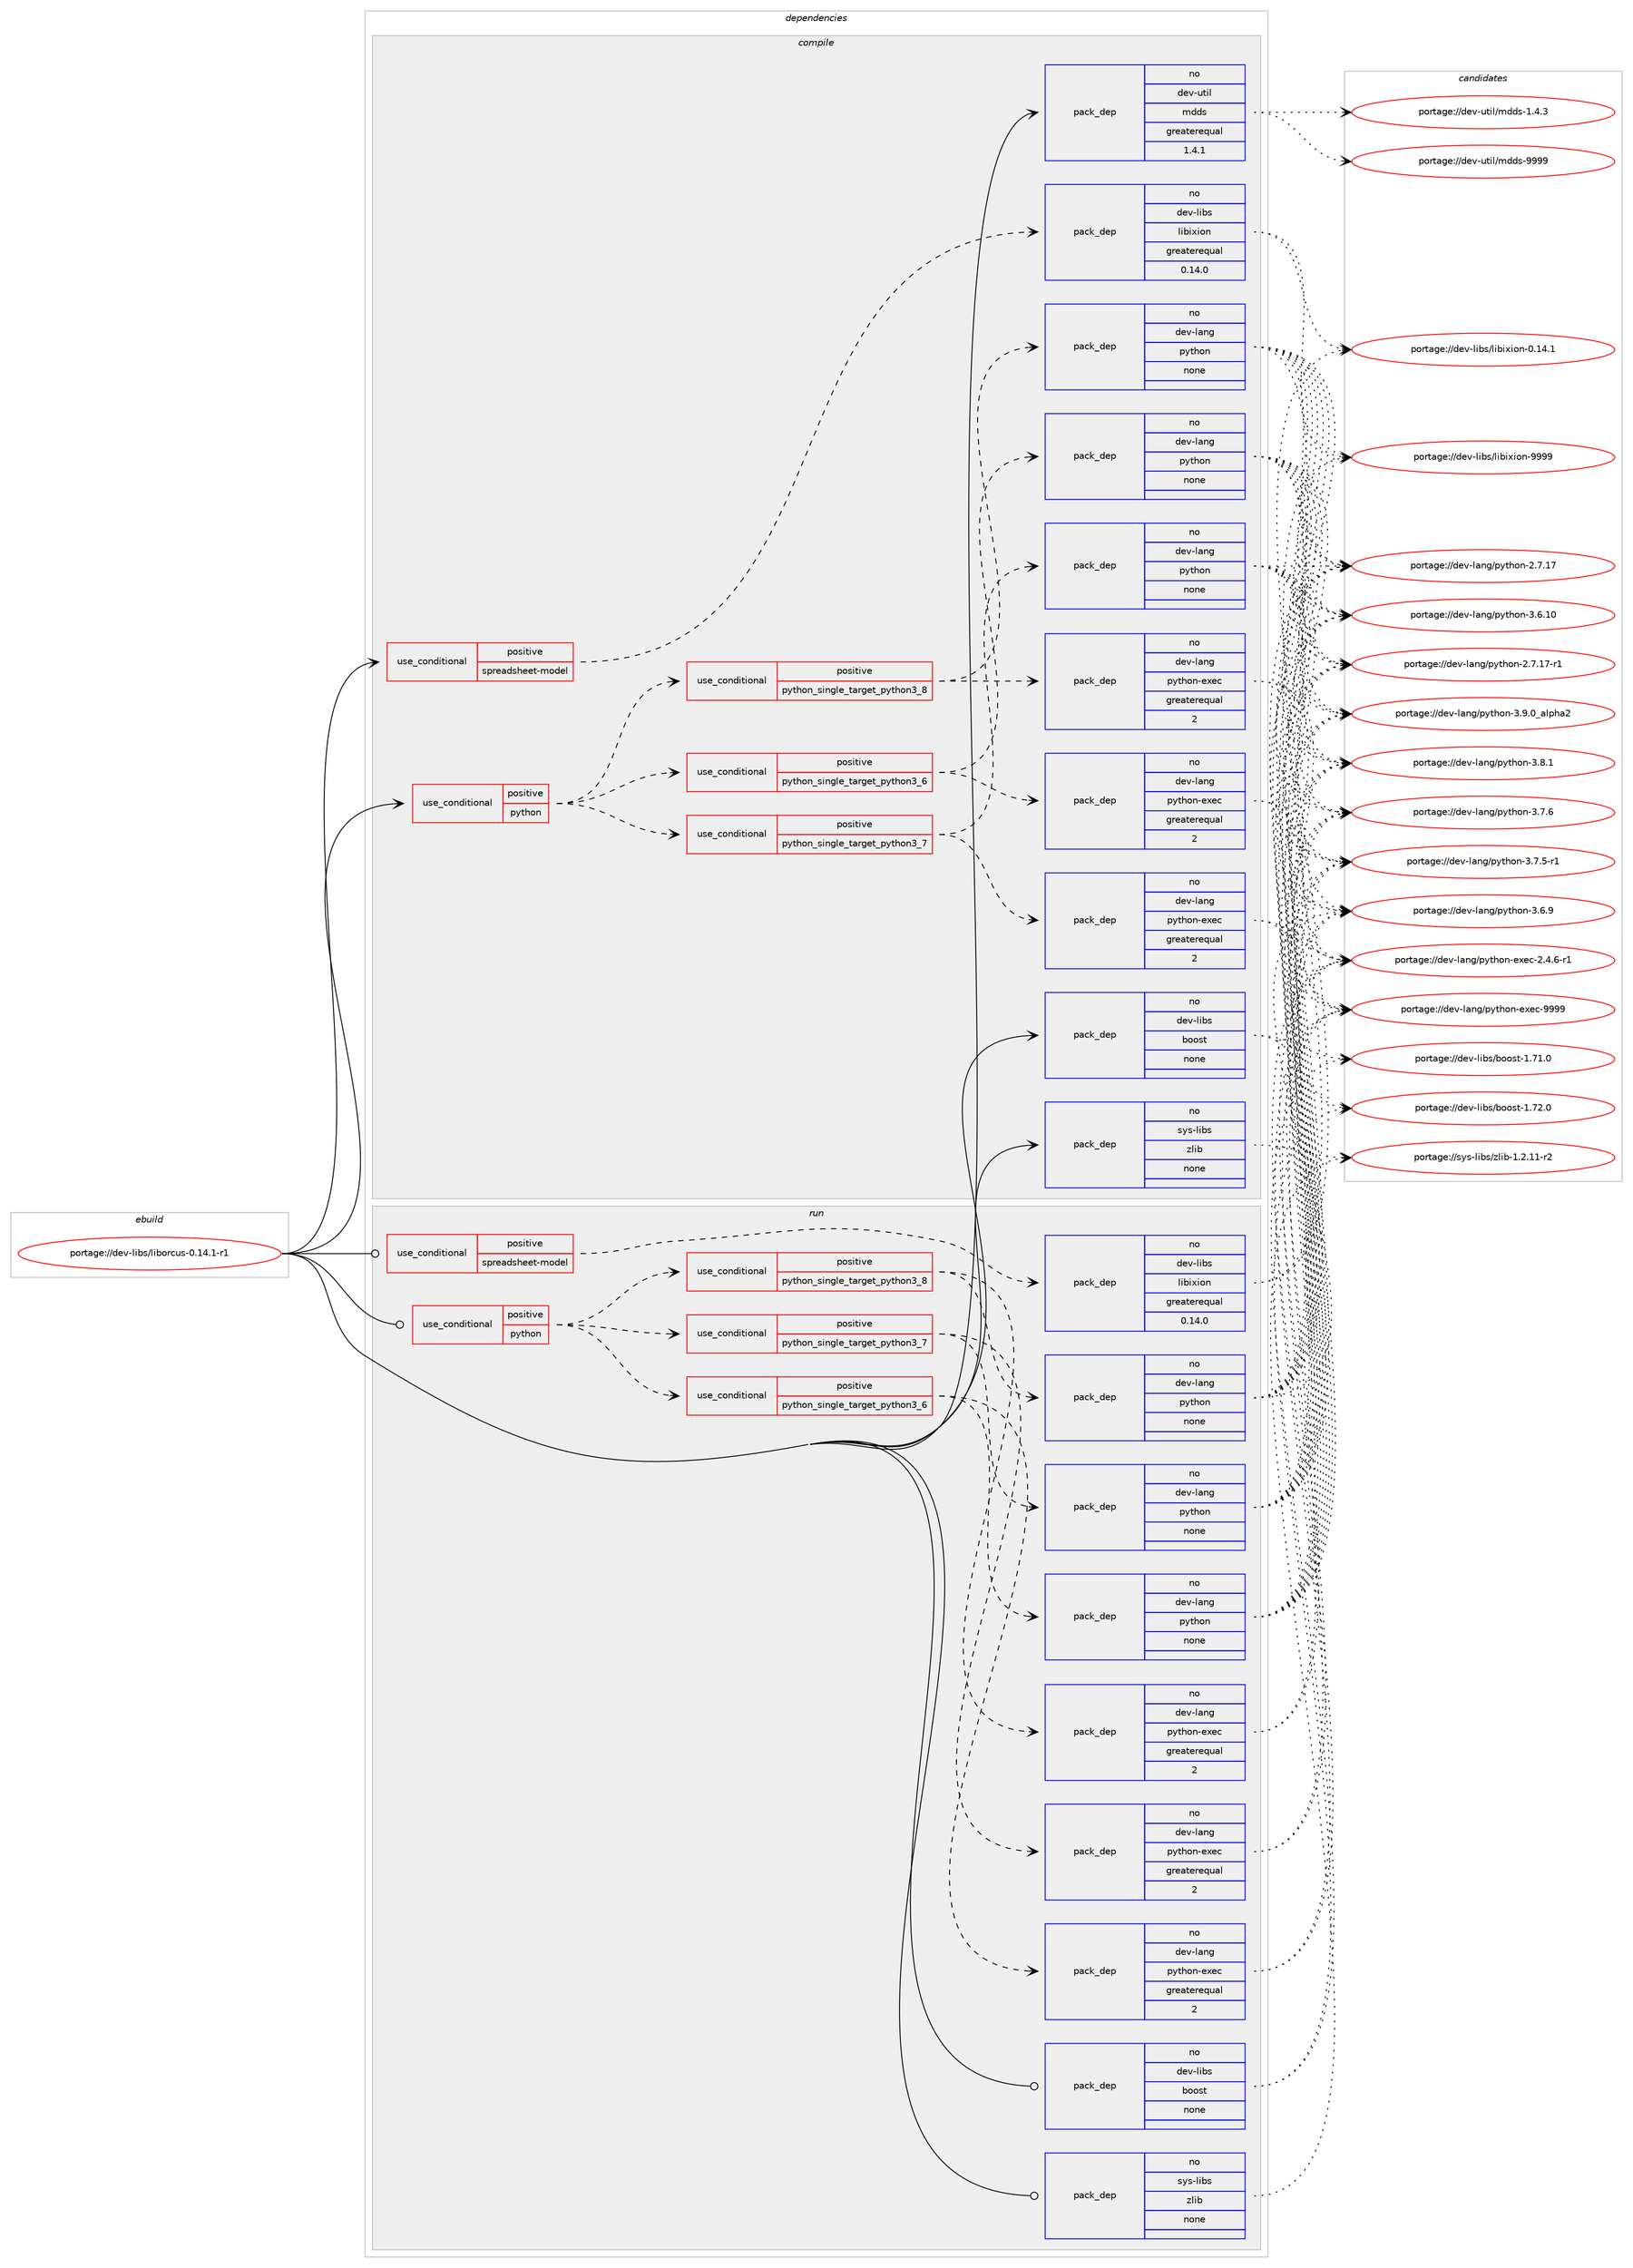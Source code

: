 digraph prolog {

# *************
# Graph options
# *************

newrank=true;
concentrate=true;
compound=true;
graph [rankdir=LR,fontname=Helvetica,fontsize=10,ranksep=1.5];#, ranksep=2.5, nodesep=0.2];
edge  [arrowhead=vee];
node  [fontname=Helvetica,fontsize=10];

# **********
# The ebuild
# **********

subgraph cluster_leftcol {
color=gray;
label=<<i>ebuild</i>>;
id [label="portage://dev-libs/liborcus-0.14.1-r1", color=red, width=4, href="../dev-libs/liborcus-0.14.1-r1.svg"];
}

# ****************
# The dependencies
# ****************

subgraph cluster_midcol {
color=gray;
label=<<i>dependencies</i>>;
subgraph cluster_compile {
fillcolor="#eeeeee";
style=filled;
label=<<i>compile</i>>;
subgraph cond125074 {
dependency511496 [label=<<TABLE BORDER="0" CELLBORDER="1" CELLSPACING="0" CELLPADDING="4"><TR><TD ROWSPAN="3" CELLPADDING="10">use_conditional</TD></TR><TR><TD>positive</TD></TR><TR><TD>python</TD></TR></TABLE>>, shape=none, color=red];
subgraph cond125075 {
dependency511497 [label=<<TABLE BORDER="0" CELLBORDER="1" CELLSPACING="0" CELLPADDING="4"><TR><TD ROWSPAN="3" CELLPADDING="10">use_conditional</TD></TR><TR><TD>positive</TD></TR><TR><TD>python_single_target_python3_6</TD></TR></TABLE>>, shape=none, color=red];
subgraph pack381172 {
dependency511498 [label=<<TABLE BORDER="0" CELLBORDER="1" CELLSPACING="0" CELLPADDING="4" WIDTH="220"><TR><TD ROWSPAN="6" CELLPADDING="30">pack_dep</TD></TR><TR><TD WIDTH="110">no</TD></TR><TR><TD>dev-lang</TD></TR><TR><TD>python</TD></TR><TR><TD>none</TD></TR><TR><TD></TD></TR></TABLE>>, shape=none, color=blue];
}
dependency511497:e -> dependency511498:w [weight=20,style="dashed",arrowhead="vee"];
subgraph pack381173 {
dependency511499 [label=<<TABLE BORDER="0" CELLBORDER="1" CELLSPACING="0" CELLPADDING="4" WIDTH="220"><TR><TD ROWSPAN="6" CELLPADDING="30">pack_dep</TD></TR><TR><TD WIDTH="110">no</TD></TR><TR><TD>dev-lang</TD></TR><TR><TD>python-exec</TD></TR><TR><TD>greaterequal</TD></TR><TR><TD>2</TD></TR></TABLE>>, shape=none, color=blue];
}
dependency511497:e -> dependency511499:w [weight=20,style="dashed",arrowhead="vee"];
}
dependency511496:e -> dependency511497:w [weight=20,style="dashed",arrowhead="vee"];
subgraph cond125076 {
dependency511500 [label=<<TABLE BORDER="0" CELLBORDER="1" CELLSPACING="0" CELLPADDING="4"><TR><TD ROWSPAN="3" CELLPADDING="10">use_conditional</TD></TR><TR><TD>positive</TD></TR><TR><TD>python_single_target_python3_7</TD></TR></TABLE>>, shape=none, color=red];
subgraph pack381174 {
dependency511501 [label=<<TABLE BORDER="0" CELLBORDER="1" CELLSPACING="0" CELLPADDING="4" WIDTH="220"><TR><TD ROWSPAN="6" CELLPADDING="30">pack_dep</TD></TR><TR><TD WIDTH="110">no</TD></TR><TR><TD>dev-lang</TD></TR><TR><TD>python</TD></TR><TR><TD>none</TD></TR><TR><TD></TD></TR></TABLE>>, shape=none, color=blue];
}
dependency511500:e -> dependency511501:w [weight=20,style="dashed",arrowhead="vee"];
subgraph pack381175 {
dependency511502 [label=<<TABLE BORDER="0" CELLBORDER="1" CELLSPACING="0" CELLPADDING="4" WIDTH="220"><TR><TD ROWSPAN="6" CELLPADDING="30">pack_dep</TD></TR><TR><TD WIDTH="110">no</TD></TR><TR><TD>dev-lang</TD></TR><TR><TD>python-exec</TD></TR><TR><TD>greaterequal</TD></TR><TR><TD>2</TD></TR></TABLE>>, shape=none, color=blue];
}
dependency511500:e -> dependency511502:w [weight=20,style="dashed",arrowhead="vee"];
}
dependency511496:e -> dependency511500:w [weight=20,style="dashed",arrowhead="vee"];
subgraph cond125077 {
dependency511503 [label=<<TABLE BORDER="0" CELLBORDER="1" CELLSPACING="0" CELLPADDING="4"><TR><TD ROWSPAN="3" CELLPADDING="10">use_conditional</TD></TR><TR><TD>positive</TD></TR><TR><TD>python_single_target_python3_8</TD></TR></TABLE>>, shape=none, color=red];
subgraph pack381176 {
dependency511504 [label=<<TABLE BORDER="0" CELLBORDER="1" CELLSPACING="0" CELLPADDING="4" WIDTH="220"><TR><TD ROWSPAN="6" CELLPADDING="30">pack_dep</TD></TR><TR><TD WIDTH="110">no</TD></TR><TR><TD>dev-lang</TD></TR><TR><TD>python</TD></TR><TR><TD>none</TD></TR><TR><TD></TD></TR></TABLE>>, shape=none, color=blue];
}
dependency511503:e -> dependency511504:w [weight=20,style="dashed",arrowhead="vee"];
subgraph pack381177 {
dependency511505 [label=<<TABLE BORDER="0" CELLBORDER="1" CELLSPACING="0" CELLPADDING="4" WIDTH="220"><TR><TD ROWSPAN="6" CELLPADDING="30">pack_dep</TD></TR><TR><TD WIDTH="110">no</TD></TR><TR><TD>dev-lang</TD></TR><TR><TD>python-exec</TD></TR><TR><TD>greaterequal</TD></TR><TR><TD>2</TD></TR></TABLE>>, shape=none, color=blue];
}
dependency511503:e -> dependency511505:w [weight=20,style="dashed",arrowhead="vee"];
}
dependency511496:e -> dependency511503:w [weight=20,style="dashed",arrowhead="vee"];
}
id:e -> dependency511496:w [weight=20,style="solid",arrowhead="vee"];
subgraph cond125078 {
dependency511506 [label=<<TABLE BORDER="0" CELLBORDER="1" CELLSPACING="0" CELLPADDING="4"><TR><TD ROWSPAN="3" CELLPADDING="10">use_conditional</TD></TR><TR><TD>positive</TD></TR><TR><TD>spreadsheet-model</TD></TR></TABLE>>, shape=none, color=red];
subgraph pack381178 {
dependency511507 [label=<<TABLE BORDER="0" CELLBORDER="1" CELLSPACING="0" CELLPADDING="4" WIDTH="220"><TR><TD ROWSPAN="6" CELLPADDING="30">pack_dep</TD></TR><TR><TD WIDTH="110">no</TD></TR><TR><TD>dev-libs</TD></TR><TR><TD>libixion</TD></TR><TR><TD>greaterequal</TD></TR><TR><TD>0.14.0</TD></TR></TABLE>>, shape=none, color=blue];
}
dependency511506:e -> dependency511507:w [weight=20,style="dashed",arrowhead="vee"];
}
id:e -> dependency511506:w [weight=20,style="solid",arrowhead="vee"];
subgraph pack381179 {
dependency511508 [label=<<TABLE BORDER="0" CELLBORDER="1" CELLSPACING="0" CELLPADDING="4" WIDTH="220"><TR><TD ROWSPAN="6" CELLPADDING="30">pack_dep</TD></TR><TR><TD WIDTH="110">no</TD></TR><TR><TD>dev-libs</TD></TR><TR><TD>boost</TD></TR><TR><TD>none</TD></TR><TR><TD></TD></TR></TABLE>>, shape=none, color=blue];
}
id:e -> dependency511508:w [weight=20,style="solid",arrowhead="vee"];
subgraph pack381180 {
dependency511509 [label=<<TABLE BORDER="0" CELLBORDER="1" CELLSPACING="0" CELLPADDING="4" WIDTH="220"><TR><TD ROWSPAN="6" CELLPADDING="30">pack_dep</TD></TR><TR><TD WIDTH="110">no</TD></TR><TR><TD>dev-util</TD></TR><TR><TD>mdds</TD></TR><TR><TD>greaterequal</TD></TR><TR><TD>1.4.1</TD></TR></TABLE>>, shape=none, color=blue];
}
id:e -> dependency511509:w [weight=20,style="solid",arrowhead="vee"];
subgraph pack381181 {
dependency511510 [label=<<TABLE BORDER="0" CELLBORDER="1" CELLSPACING="0" CELLPADDING="4" WIDTH="220"><TR><TD ROWSPAN="6" CELLPADDING="30">pack_dep</TD></TR><TR><TD WIDTH="110">no</TD></TR><TR><TD>sys-libs</TD></TR><TR><TD>zlib</TD></TR><TR><TD>none</TD></TR><TR><TD></TD></TR></TABLE>>, shape=none, color=blue];
}
id:e -> dependency511510:w [weight=20,style="solid",arrowhead="vee"];
}
subgraph cluster_compileandrun {
fillcolor="#eeeeee";
style=filled;
label=<<i>compile and run</i>>;
}
subgraph cluster_run {
fillcolor="#eeeeee";
style=filled;
label=<<i>run</i>>;
subgraph cond125079 {
dependency511511 [label=<<TABLE BORDER="0" CELLBORDER="1" CELLSPACING="0" CELLPADDING="4"><TR><TD ROWSPAN="3" CELLPADDING="10">use_conditional</TD></TR><TR><TD>positive</TD></TR><TR><TD>python</TD></TR></TABLE>>, shape=none, color=red];
subgraph cond125080 {
dependency511512 [label=<<TABLE BORDER="0" CELLBORDER="1" CELLSPACING="0" CELLPADDING="4"><TR><TD ROWSPAN="3" CELLPADDING="10">use_conditional</TD></TR><TR><TD>positive</TD></TR><TR><TD>python_single_target_python3_6</TD></TR></TABLE>>, shape=none, color=red];
subgraph pack381182 {
dependency511513 [label=<<TABLE BORDER="0" CELLBORDER="1" CELLSPACING="0" CELLPADDING="4" WIDTH="220"><TR><TD ROWSPAN="6" CELLPADDING="30">pack_dep</TD></TR><TR><TD WIDTH="110">no</TD></TR><TR><TD>dev-lang</TD></TR><TR><TD>python</TD></TR><TR><TD>none</TD></TR><TR><TD></TD></TR></TABLE>>, shape=none, color=blue];
}
dependency511512:e -> dependency511513:w [weight=20,style="dashed",arrowhead="vee"];
subgraph pack381183 {
dependency511514 [label=<<TABLE BORDER="0" CELLBORDER="1" CELLSPACING="0" CELLPADDING="4" WIDTH="220"><TR><TD ROWSPAN="6" CELLPADDING="30">pack_dep</TD></TR><TR><TD WIDTH="110">no</TD></TR><TR><TD>dev-lang</TD></TR><TR><TD>python-exec</TD></TR><TR><TD>greaterequal</TD></TR><TR><TD>2</TD></TR></TABLE>>, shape=none, color=blue];
}
dependency511512:e -> dependency511514:w [weight=20,style="dashed",arrowhead="vee"];
}
dependency511511:e -> dependency511512:w [weight=20,style="dashed",arrowhead="vee"];
subgraph cond125081 {
dependency511515 [label=<<TABLE BORDER="0" CELLBORDER="1" CELLSPACING="0" CELLPADDING="4"><TR><TD ROWSPAN="3" CELLPADDING="10">use_conditional</TD></TR><TR><TD>positive</TD></TR><TR><TD>python_single_target_python3_7</TD></TR></TABLE>>, shape=none, color=red];
subgraph pack381184 {
dependency511516 [label=<<TABLE BORDER="0" CELLBORDER="1" CELLSPACING="0" CELLPADDING="4" WIDTH="220"><TR><TD ROWSPAN="6" CELLPADDING="30">pack_dep</TD></TR><TR><TD WIDTH="110">no</TD></TR><TR><TD>dev-lang</TD></TR><TR><TD>python</TD></TR><TR><TD>none</TD></TR><TR><TD></TD></TR></TABLE>>, shape=none, color=blue];
}
dependency511515:e -> dependency511516:w [weight=20,style="dashed",arrowhead="vee"];
subgraph pack381185 {
dependency511517 [label=<<TABLE BORDER="0" CELLBORDER="1" CELLSPACING="0" CELLPADDING="4" WIDTH="220"><TR><TD ROWSPAN="6" CELLPADDING="30">pack_dep</TD></TR><TR><TD WIDTH="110">no</TD></TR><TR><TD>dev-lang</TD></TR><TR><TD>python-exec</TD></TR><TR><TD>greaterequal</TD></TR><TR><TD>2</TD></TR></TABLE>>, shape=none, color=blue];
}
dependency511515:e -> dependency511517:w [weight=20,style="dashed",arrowhead="vee"];
}
dependency511511:e -> dependency511515:w [weight=20,style="dashed",arrowhead="vee"];
subgraph cond125082 {
dependency511518 [label=<<TABLE BORDER="0" CELLBORDER="1" CELLSPACING="0" CELLPADDING="4"><TR><TD ROWSPAN="3" CELLPADDING="10">use_conditional</TD></TR><TR><TD>positive</TD></TR><TR><TD>python_single_target_python3_8</TD></TR></TABLE>>, shape=none, color=red];
subgraph pack381186 {
dependency511519 [label=<<TABLE BORDER="0" CELLBORDER="1" CELLSPACING="0" CELLPADDING="4" WIDTH="220"><TR><TD ROWSPAN="6" CELLPADDING="30">pack_dep</TD></TR><TR><TD WIDTH="110">no</TD></TR><TR><TD>dev-lang</TD></TR><TR><TD>python</TD></TR><TR><TD>none</TD></TR><TR><TD></TD></TR></TABLE>>, shape=none, color=blue];
}
dependency511518:e -> dependency511519:w [weight=20,style="dashed",arrowhead="vee"];
subgraph pack381187 {
dependency511520 [label=<<TABLE BORDER="0" CELLBORDER="1" CELLSPACING="0" CELLPADDING="4" WIDTH="220"><TR><TD ROWSPAN="6" CELLPADDING="30">pack_dep</TD></TR><TR><TD WIDTH="110">no</TD></TR><TR><TD>dev-lang</TD></TR><TR><TD>python-exec</TD></TR><TR><TD>greaterequal</TD></TR><TR><TD>2</TD></TR></TABLE>>, shape=none, color=blue];
}
dependency511518:e -> dependency511520:w [weight=20,style="dashed",arrowhead="vee"];
}
dependency511511:e -> dependency511518:w [weight=20,style="dashed",arrowhead="vee"];
}
id:e -> dependency511511:w [weight=20,style="solid",arrowhead="odot"];
subgraph cond125083 {
dependency511521 [label=<<TABLE BORDER="0" CELLBORDER="1" CELLSPACING="0" CELLPADDING="4"><TR><TD ROWSPAN="3" CELLPADDING="10">use_conditional</TD></TR><TR><TD>positive</TD></TR><TR><TD>spreadsheet-model</TD></TR></TABLE>>, shape=none, color=red];
subgraph pack381188 {
dependency511522 [label=<<TABLE BORDER="0" CELLBORDER="1" CELLSPACING="0" CELLPADDING="4" WIDTH="220"><TR><TD ROWSPAN="6" CELLPADDING="30">pack_dep</TD></TR><TR><TD WIDTH="110">no</TD></TR><TR><TD>dev-libs</TD></TR><TR><TD>libixion</TD></TR><TR><TD>greaterequal</TD></TR><TR><TD>0.14.0</TD></TR></TABLE>>, shape=none, color=blue];
}
dependency511521:e -> dependency511522:w [weight=20,style="dashed",arrowhead="vee"];
}
id:e -> dependency511521:w [weight=20,style="solid",arrowhead="odot"];
subgraph pack381189 {
dependency511523 [label=<<TABLE BORDER="0" CELLBORDER="1" CELLSPACING="0" CELLPADDING="4" WIDTH="220"><TR><TD ROWSPAN="6" CELLPADDING="30">pack_dep</TD></TR><TR><TD WIDTH="110">no</TD></TR><TR><TD>dev-libs</TD></TR><TR><TD>boost</TD></TR><TR><TD>none</TD></TR><TR><TD></TD></TR></TABLE>>, shape=none, color=blue];
}
id:e -> dependency511523:w [weight=20,style="solid",arrowhead="odot"];
subgraph pack381190 {
dependency511524 [label=<<TABLE BORDER="0" CELLBORDER="1" CELLSPACING="0" CELLPADDING="4" WIDTH="220"><TR><TD ROWSPAN="6" CELLPADDING="30">pack_dep</TD></TR><TR><TD WIDTH="110">no</TD></TR><TR><TD>sys-libs</TD></TR><TR><TD>zlib</TD></TR><TR><TD>none</TD></TR><TR><TD></TD></TR></TABLE>>, shape=none, color=blue];
}
id:e -> dependency511524:w [weight=20,style="solid",arrowhead="odot"];
}
}

# **************
# The candidates
# **************

subgraph cluster_choices {
rank=same;
color=gray;
label=<<i>candidates</i>>;

subgraph choice381172 {
color=black;
nodesep=1;
choice10010111845108971101034711212111610411111045514657464895971081121049750 [label="portage://dev-lang/python-3.9.0_alpha2", color=red, width=4,href="../dev-lang/python-3.9.0_alpha2.svg"];
choice100101118451089711010347112121116104111110455146564649 [label="portage://dev-lang/python-3.8.1", color=red, width=4,href="../dev-lang/python-3.8.1.svg"];
choice100101118451089711010347112121116104111110455146554654 [label="portage://dev-lang/python-3.7.6", color=red, width=4,href="../dev-lang/python-3.7.6.svg"];
choice1001011184510897110103471121211161041111104551465546534511449 [label="portage://dev-lang/python-3.7.5-r1", color=red, width=4,href="../dev-lang/python-3.7.5-r1.svg"];
choice100101118451089711010347112121116104111110455146544657 [label="portage://dev-lang/python-3.6.9", color=red, width=4,href="../dev-lang/python-3.6.9.svg"];
choice10010111845108971101034711212111610411111045514654464948 [label="portage://dev-lang/python-3.6.10", color=red, width=4,href="../dev-lang/python-3.6.10.svg"];
choice100101118451089711010347112121116104111110455046554649554511449 [label="portage://dev-lang/python-2.7.17-r1", color=red, width=4,href="../dev-lang/python-2.7.17-r1.svg"];
choice10010111845108971101034711212111610411111045504655464955 [label="portage://dev-lang/python-2.7.17", color=red, width=4,href="../dev-lang/python-2.7.17.svg"];
dependency511498:e -> choice10010111845108971101034711212111610411111045514657464895971081121049750:w [style=dotted,weight="100"];
dependency511498:e -> choice100101118451089711010347112121116104111110455146564649:w [style=dotted,weight="100"];
dependency511498:e -> choice100101118451089711010347112121116104111110455146554654:w [style=dotted,weight="100"];
dependency511498:e -> choice1001011184510897110103471121211161041111104551465546534511449:w [style=dotted,weight="100"];
dependency511498:e -> choice100101118451089711010347112121116104111110455146544657:w [style=dotted,weight="100"];
dependency511498:e -> choice10010111845108971101034711212111610411111045514654464948:w [style=dotted,weight="100"];
dependency511498:e -> choice100101118451089711010347112121116104111110455046554649554511449:w [style=dotted,weight="100"];
dependency511498:e -> choice10010111845108971101034711212111610411111045504655464955:w [style=dotted,weight="100"];
}
subgraph choice381173 {
color=black;
nodesep=1;
choice10010111845108971101034711212111610411111045101120101994557575757 [label="portage://dev-lang/python-exec-9999", color=red, width=4,href="../dev-lang/python-exec-9999.svg"];
choice10010111845108971101034711212111610411111045101120101994550465246544511449 [label="portage://dev-lang/python-exec-2.4.6-r1", color=red, width=4,href="../dev-lang/python-exec-2.4.6-r1.svg"];
dependency511499:e -> choice10010111845108971101034711212111610411111045101120101994557575757:w [style=dotted,weight="100"];
dependency511499:e -> choice10010111845108971101034711212111610411111045101120101994550465246544511449:w [style=dotted,weight="100"];
}
subgraph choice381174 {
color=black;
nodesep=1;
choice10010111845108971101034711212111610411111045514657464895971081121049750 [label="portage://dev-lang/python-3.9.0_alpha2", color=red, width=4,href="../dev-lang/python-3.9.0_alpha2.svg"];
choice100101118451089711010347112121116104111110455146564649 [label="portage://dev-lang/python-3.8.1", color=red, width=4,href="../dev-lang/python-3.8.1.svg"];
choice100101118451089711010347112121116104111110455146554654 [label="portage://dev-lang/python-3.7.6", color=red, width=4,href="../dev-lang/python-3.7.6.svg"];
choice1001011184510897110103471121211161041111104551465546534511449 [label="portage://dev-lang/python-3.7.5-r1", color=red, width=4,href="../dev-lang/python-3.7.5-r1.svg"];
choice100101118451089711010347112121116104111110455146544657 [label="portage://dev-lang/python-3.6.9", color=red, width=4,href="../dev-lang/python-3.6.9.svg"];
choice10010111845108971101034711212111610411111045514654464948 [label="portage://dev-lang/python-3.6.10", color=red, width=4,href="../dev-lang/python-3.6.10.svg"];
choice100101118451089711010347112121116104111110455046554649554511449 [label="portage://dev-lang/python-2.7.17-r1", color=red, width=4,href="../dev-lang/python-2.7.17-r1.svg"];
choice10010111845108971101034711212111610411111045504655464955 [label="portage://dev-lang/python-2.7.17", color=red, width=4,href="../dev-lang/python-2.7.17.svg"];
dependency511501:e -> choice10010111845108971101034711212111610411111045514657464895971081121049750:w [style=dotted,weight="100"];
dependency511501:e -> choice100101118451089711010347112121116104111110455146564649:w [style=dotted,weight="100"];
dependency511501:e -> choice100101118451089711010347112121116104111110455146554654:w [style=dotted,weight="100"];
dependency511501:e -> choice1001011184510897110103471121211161041111104551465546534511449:w [style=dotted,weight="100"];
dependency511501:e -> choice100101118451089711010347112121116104111110455146544657:w [style=dotted,weight="100"];
dependency511501:e -> choice10010111845108971101034711212111610411111045514654464948:w [style=dotted,weight="100"];
dependency511501:e -> choice100101118451089711010347112121116104111110455046554649554511449:w [style=dotted,weight="100"];
dependency511501:e -> choice10010111845108971101034711212111610411111045504655464955:w [style=dotted,weight="100"];
}
subgraph choice381175 {
color=black;
nodesep=1;
choice10010111845108971101034711212111610411111045101120101994557575757 [label="portage://dev-lang/python-exec-9999", color=red, width=4,href="../dev-lang/python-exec-9999.svg"];
choice10010111845108971101034711212111610411111045101120101994550465246544511449 [label="portage://dev-lang/python-exec-2.4.6-r1", color=red, width=4,href="../dev-lang/python-exec-2.4.6-r1.svg"];
dependency511502:e -> choice10010111845108971101034711212111610411111045101120101994557575757:w [style=dotted,weight="100"];
dependency511502:e -> choice10010111845108971101034711212111610411111045101120101994550465246544511449:w [style=dotted,weight="100"];
}
subgraph choice381176 {
color=black;
nodesep=1;
choice10010111845108971101034711212111610411111045514657464895971081121049750 [label="portage://dev-lang/python-3.9.0_alpha2", color=red, width=4,href="../dev-lang/python-3.9.0_alpha2.svg"];
choice100101118451089711010347112121116104111110455146564649 [label="portage://dev-lang/python-3.8.1", color=red, width=4,href="../dev-lang/python-3.8.1.svg"];
choice100101118451089711010347112121116104111110455146554654 [label="portage://dev-lang/python-3.7.6", color=red, width=4,href="../dev-lang/python-3.7.6.svg"];
choice1001011184510897110103471121211161041111104551465546534511449 [label="portage://dev-lang/python-3.7.5-r1", color=red, width=4,href="../dev-lang/python-3.7.5-r1.svg"];
choice100101118451089711010347112121116104111110455146544657 [label="portage://dev-lang/python-3.6.9", color=red, width=4,href="../dev-lang/python-3.6.9.svg"];
choice10010111845108971101034711212111610411111045514654464948 [label="portage://dev-lang/python-3.6.10", color=red, width=4,href="../dev-lang/python-3.6.10.svg"];
choice100101118451089711010347112121116104111110455046554649554511449 [label="portage://dev-lang/python-2.7.17-r1", color=red, width=4,href="../dev-lang/python-2.7.17-r1.svg"];
choice10010111845108971101034711212111610411111045504655464955 [label="portage://dev-lang/python-2.7.17", color=red, width=4,href="../dev-lang/python-2.7.17.svg"];
dependency511504:e -> choice10010111845108971101034711212111610411111045514657464895971081121049750:w [style=dotted,weight="100"];
dependency511504:e -> choice100101118451089711010347112121116104111110455146564649:w [style=dotted,weight="100"];
dependency511504:e -> choice100101118451089711010347112121116104111110455146554654:w [style=dotted,weight="100"];
dependency511504:e -> choice1001011184510897110103471121211161041111104551465546534511449:w [style=dotted,weight="100"];
dependency511504:e -> choice100101118451089711010347112121116104111110455146544657:w [style=dotted,weight="100"];
dependency511504:e -> choice10010111845108971101034711212111610411111045514654464948:w [style=dotted,weight="100"];
dependency511504:e -> choice100101118451089711010347112121116104111110455046554649554511449:w [style=dotted,weight="100"];
dependency511504:e -> choice10010111845108971101034711212111610411111045504655464955:w [style=dotted,weight="100"];
}
subgraph choice381177 {
color=black;
nodesep=1;
choice10010111845108971101034711212111610411111045101120101994557575757 [label="portage://dev-lang/python-exec-9999", color=red, width=4,href="../dev-lang/python-exec-9999.svg"];
choice10010111845108971101034711212111610411111045101120101994550465246544511449 [label="portage://dev-lang/python-exec-2.4.6-r1", color=red, width=4,href="../dev-lang/python-exec-2.4.6-r1.svg"];
dependency511505:e -> choice10010111845108971101034711212111610411111045101120101994557575757:w [style=dotted,weight="100"];
dependency511505:e -> choice10010111845108971101034711212111610411111045101120101994550465246544511449:w [style=dotted,weight="100"];
}
subgraph choice381178 {
color=black;
nodesep=1;
choice100101118451081059811547108105981051201051111104557575757 [label="portage://dev-libs/libixion-9999", color=red, width=4,href="../dev-libs/libixion-9999.svg"];
choice1001011184510810598115471081059810512010511111045484649524649 [label="portage://dev-libs/libixion-0.14.1", color=red, width=4,href="../dev-libs/libixion-0.14.1.svg"];
dependency511507:e -> choice100101118451081059811547108105981051201051111104557575757:w [style=dotted,weight="100"];
dependency511507:e -> choice1001011184510810598115471081059810512010511111045484649524649:w [style=dotted,weight="100"];
}
subgraph choice381179 {
color=black;
nodesep=1;
choice1001011184510810598115479811111111511645494655504648 [label="portage://dev-libs/boost-1.72.0", color=red, width=4,href="../dev-libs/boost-1.72.0.svg"];
choice1001011184510810598115479811111111511645494655494648 [label="portage://dev-libs/boost-1.71.0", color=red, width=4,href="../dev-libs/boost-1.71.0.svg"];
dependency511508:e -> choice1001011184510810598115479811111111511645494655504648:w [style=dotted,weight="100"];
dependency511508:e -> choice1001011184510810598115479811111111511645494655494648:w [style=dotted,weight="100"];
}
subgraph choice381180 {
color=black;
nodesep=1;
choice10010111845117116105108471091001001154557575757 [label="portage://dev-util/mdds-9999", color=red, width=4,href="../dev-util/mdds-9999.svg"];
choice1001011184511711610510847109100100115454946524651 [label="portage://dev-util/mdds-1.4.3", color=red, width=4,href="../dev-util/mdds-1.4.3.svg"];
dependency511509:e -> choice10010111845117116105108471091001001154557575757:w [style=dotted,weight="100"];
dependency511509:e -> choice1001011184511711610510847109100100115454946524651:w [style=dotted,weight="100"];
}
subgraph choice381181 {
color=black;
nodesep=1;
choice11512111545108105981154712210810598454946504649494511450 [label="portage://sys-libs/zlib-1.2.11-r2", color=red, width=4,href="../sys-libs/zlib-1.2.11-r2.svg"];
dependency511510:e -> choice11512111545108105981154712210810598454946504649494511450:w [style=dotted,weight="100"];
}
subgraph choice381182 {
color=black;
nodesep=1;
choice10010111845108971101034711212111610411111045514657464895971081121049750 [label="portage://dev-lang/python-3.9.0_alpha2", color=red, width=4,href="../dev-lang/python-3.9.0_alpha2.svg"];
choice100101118451089711010347112121116104111110455146564649 [label="portage://dev-lang/python-3.8.1", color=red, width=4,href="../dev-lang/python-3.8.1.svg"];
choice100101118451089711010347112121116104111110455146554654 [label="portage://dev-lang/python-3.7.6", color=red, width=4,href="../dev-lang/python-3.7.6.svg"];
choice1001011184510897110103471121211161041111104551465546534511449 [label="portage://dev-lang/python-3.7.5-r1", color=red, width=4,href="../dev-lang/python-3.7.5-r1.svg"];
choice100101118451089711010347112121116104111110455146544657 [label="portage://dev-lang/python-3.6.9", color=red, width=4,href="../dev-lang/python-3.6.9.svg"];
choice10010111845108971101034711212111610411111045514654464948 [label="portage://dev-lang/python-3.6.10", color=red, width=4,href="../dev-lang/python-3.6.10.svg"];
choice100101118451089711010347112121116104111110455046554649554511449 [label="portage://dev-lang/python-2.7.17-r1", color=red, width=4,href="../dev-lang/python-2.7.17-r1.svg"];
choice10010111845108971101034711212111610411111045504655464955 [label="portage://dev-lang/python-2.7.17", color=red, width=4,href="../dev-lang/python-2.7.17.svg"];
dependency511513:e -> choice10010111845108971101034711212111610411111045514657464895971081121049750:w [style=dotted,weight="100"];
dependency511513:e -> choice100101118451089711010347112121116104111110455146564649:w [style=dotted,weight="100"];
dependency511513:e -> choice100101118451089711010347112121116104111110455146554654:w [style=dotted,weight="100"];
dependency511513:e -> choice1001011184510897110103471121211161041111104551465546534511449:w [style=dotted,weight="100"];
dependency511513:e -> choice100101118451089711010347112121116104111110455146544657:w [style=dotted,weight="100"];
dependency511513:e -> choice10010111845108971101034711212111610411111045514654464948:w [style=dotted,weight="100"];
dependency511513:e -> choice100101118451089711010347112121116104111110455046554649554511449:w [style=dotted,weight="100"];
dependency511513:e -> choice10010111845108971101034711212111610411111045504655464955:w [style=dotted,weight="100"];
}
subgraph choice381183 {
color=black;
nodesep=1;
choice10010111845108971101034711212111610411111045101120101994557575757 [label="portage://dev-lang/python-exec-9999", color=red, width=4,href="../dev-lang/python-exec-9999.svg"];
choice10010111845108971101034711212111610411111045101120101994550465246544511449 [label="portage://dev-lang/python-exec-2.4.6-r1", color=red, width=4,href="../dev-lang/python-exec-2.4.6-r1.svg"];
dependency511514:e -> choice10010111845108971101034711212111610411111045101120101994557575757:w [style=dotted,weight="100"];
dependency511514:e -> choice10010111845108971101034711212111610411111045101120101994550465246544511449:w [style=dotted,weight="100"];
}
subgraph choice381184 {
color=black;
nodesep=1;
choice10010111845108971101034711212111610411111045514657464895971081121049750 [label="portage://dev-lang/python-3.9.0_alpha2", color=red, width=4,href="../dev-lang/python-3.9.0_alpha2.svg"];
choice100101118451089711010347112121116104111110455146564649 [label="portage://dev-lang/python-3.8.1", color=red, width=4,href="../dev-lang/python-3.8.1.svg"];
choice100101118451089711010347112121116104111110455146554654 [label="portage://dev-lang/python-3.7.6", color=red, width=4,href="../dev-lang/python-3.7.6.svg"];
choice1001011184510897110103471121211161041111104551465546534511449 [label="portage://dev-lang/python-3.7.5-r1", color=red, width=4,href="../dev-lang/python-3.7.5-r1.svg"];
choice100101118451089711010347112121116104111110455146544657 [label="portage://dev-lang/python-3.6.9", color=red, width=4,href="../dev-lang/python-3.6.9.svg"];
choice10010111845108971101034711212111610411111045514654464948 [label="portage://dev-lang/python-3.6.10", color=red, width=4,href="../dev-lang/python-3.6.10.svg"];
choice100101118451089711010347112121116104111110455046554649554511449 [label="portage://dev-lang/python-2.7.17-r1", color=red, width=4,href="../dev-lang/python-2.7.17-r1.svg"];
choice10010111845108971101034711212111610411111045504655464955 [label="portage://dev-lang/python-2.7.17", color=red, width=4,href="../dev-lang/python-2.7.17.svg"];
dependency511516:e -> choice10010111845108971101034711212111610411111045514657464895971081121049750:w [style=dotted,weight="100"];
dependency511516:e -> choice100101118451089711010347112121116104111110455146564649:w [style=dotted,weight="100"];
dependency511516:e -> choice100101118451089711010347112121116104111110455146554654:w [style=dotted,weight="100"];
dependency511516:e -> choice1001011184510897110103471121211161041111104551465546534511449:w [style=dotted,weight="100"];
dependency511516:e -> choice100101118451089711010347112121116104111110455146544657:w [style=dotted,weight="100"];
dependency511516:e -> choice10010111845108971101034711212111610411111045514654464948:w [style=dotted,weight="100"];
dependency511516:e -> choice100101118451089711010347112121116104111110455046554649554511449:w [style=dotted,weight="100"];
dependency511516:e -> choice10010111845108971101034711212111610411111045504655464955:w [style=dotted,weight="100"];
}
subgraph choice381185 {
color=black;
nodesep=1;
choice10010111845108971101034711212111610411111045101120101994557575757 [label="portage://dev-lang/python-exec-9999", color=red, width=4,href="../dev-lang/python-exec-9999.svg"];
choice10010111845108971101034711212111610411111045101120101994550465246544511449 [label="portage://dev-lang/python-exec-2.4.6-r1", color=red, width=4,href="../dev-lang/python-exec-2.4.6-r1.svg"];
dependency511517:e -> choice10010111845108971101034711212111610411111045101120101994557575757:w [style=dotted,weight="100"];
dependency511517:e -> choice10010111845108971101034711212111610411111045101120101994550465246544511449:w [style=dotted,weight="100"];
}
subgraph choice381186 {
color=black;
nodesep=1;
choice10010111845108971101034711212111610411111045514657464895971081121049750 [label="portage://dev-lang/python-3.9.0_alpha2", color=red, width=4,href="../dev-lang/python-3.9.0_alpha2.svg"];
choice100101118451089711010347112121116104111110455146564649 [label="portage://dev-lang/python-3.8.1", color=red, width=4,href="../dev-lang/python-3.8.1.svg"];
choice100101118451089711010347112121116104111110455146554654 [label="portage://dev-lang/python-3.7.6", color=red, width=4,href="../dev-lang/python-3.7.6.svg"];
choice1001011184510897110103471121211161041111104551465546534511449 [label="portage://dev-lang/python-3.7.5-r1", color=red, width=4,href="../dev-lang/python-3.7.5-r1.svg"];
choice100101118451089711010347112121116104111110455146544657 [label="portage://dev-lang/python-3.6.9", color=red, width=4,href="../dev-lang/python-3.6.9.svg"];
choice10010111845108971101034711212111610411111045514654464948 [label="portage://dev-lang/python-3.6.10", color=red, width=4,href="../dev-lang/python-3.6.10.svg"];
choice100101118451089711010347112121116104111110455046554649554511449 [label="portage://dev-lang/python-2.7.17-r1", color=red, width=4,href="../dev-lang/python-2.7.17-r1.svg"];
choice10010111845108971101034711212111610411111045504655464955 [label="portage://dev-lang/python-2.7.17", color=red, width=4,href="../dev-lang/python-2.7.17.svg"];
dependency511519:e -> choice10010111845108971101034711212111610411111045514657464895971081121049750:w [style=dotted,weight="100"];
dependency511519:e -> choice100101118451089711010347112121116104111110455146564649:w [style=dotted,weight="100"];
dependency511519:e -> choice100101118451089711010347112121116104111110455146554654:w [style=dotted,weight="100"];
dependency511519:e -> choice1001011184510897110103471121211161041111104551465546534511449:w [style=dotted,weight="100"];
dependency511519:e -> choice100101118451089711010347112121116104111110455146544657:w [style=dotted,weight="100"];
dependency511519:e -> choice10010111845108971101034711212111610411111045514654464948:w [style=dotted,weight="100"];
dependency511519:e -> choice100101118451089711010347112121116104111110455046554649554511449:w [style=dotted,weight="100"];
dependency511519:e -> choice10010111845108971101034711212111610411111045504655464955:w [style=dotted,weight="100"];
}
subgraph choice381187 {
color=black;
nodesep=1;
choice10010111845108971101034711212111610411111045101120101994557575757 [label="portage://dev-lang/python-exec-9999", color=red, width=4,href="../dev-lang/python-exec-9999.svg"];
choice10010111845108971101034711212111610411111045101120101994550465246544511449 [label="portage://dev-lang/python-exec-2.4.6-r1", color=red, width=4,href="../dev-lang/python-exec-2.4.6-r1.svg"];
dependency511520:e -> choice10010111845108971101034711212111610411111045101120101994557575757:w [style=dotted,weight="100"];
dependency511520:e -> choice10010111845108971101034711212111610411111045101120101994550465246544511449:w [style=dotted,weight="100"];
}
subgraph choice381188 {
color=black;
nodesep=1;
choice100101118451081059811547108105981051201051111104557575757 [label="portage://dev-libs/libixion-9999", color=red, width=4,href="../dev-libs/libixion-9999.svg"];
choice1001011184510810598115471081059810512010511111045484649524649 [label="portage://dev-libs/libixion-0.14.1", color=red, width=4,href="../dev-libs/libixion-0.14.1.svg"];
dependency511522:e -> choice100101118451081059811547108105981051201051111104557575757:w [style=dotted,weight="100"];
dependency511522:e -> choice1001011184510810598115471081059810512010511111045484649524649:w [style=dotted,weight="100"];
}
subgraph choice381189 {
color=black;
nodesep=1;
choice1001011184510810598115479811111111511645494655504648 [label="portage://dev-libs/boost-1.72.0", color=red, width=4,href="../dev-libs/boost-1.72.0.svg"];
choice1001011184510810598115479811111111511645494655494648 [label="portage://dev-libs/boost-1.71.0", color=red, width=4,href="../dev-libs/boost-1.71.0.svg"];
dependency511523:e -> choice1001011184510810598115479811111111511645494655504648:w [style=dotted,weight="100"];
dependency511523:e -> choice1001011184510810598115479811111111511645494655494648:w [style=dotted,weight="100"];
}
subgraph choice381190 {
color=black;
nodesep=1;
choice11512111545108105981154712210810598454946504649494511450 [label="portage://sys-libs/zlib-1.2.11-r2", color=red, width=4,href="../sys-libs/zlib-1.2.11-r2.svg"];
dependency511524:e -> choice11512111545108105981154712210810598454946504649494511450:w [style=dotted,weight="100"];
}
}

}
